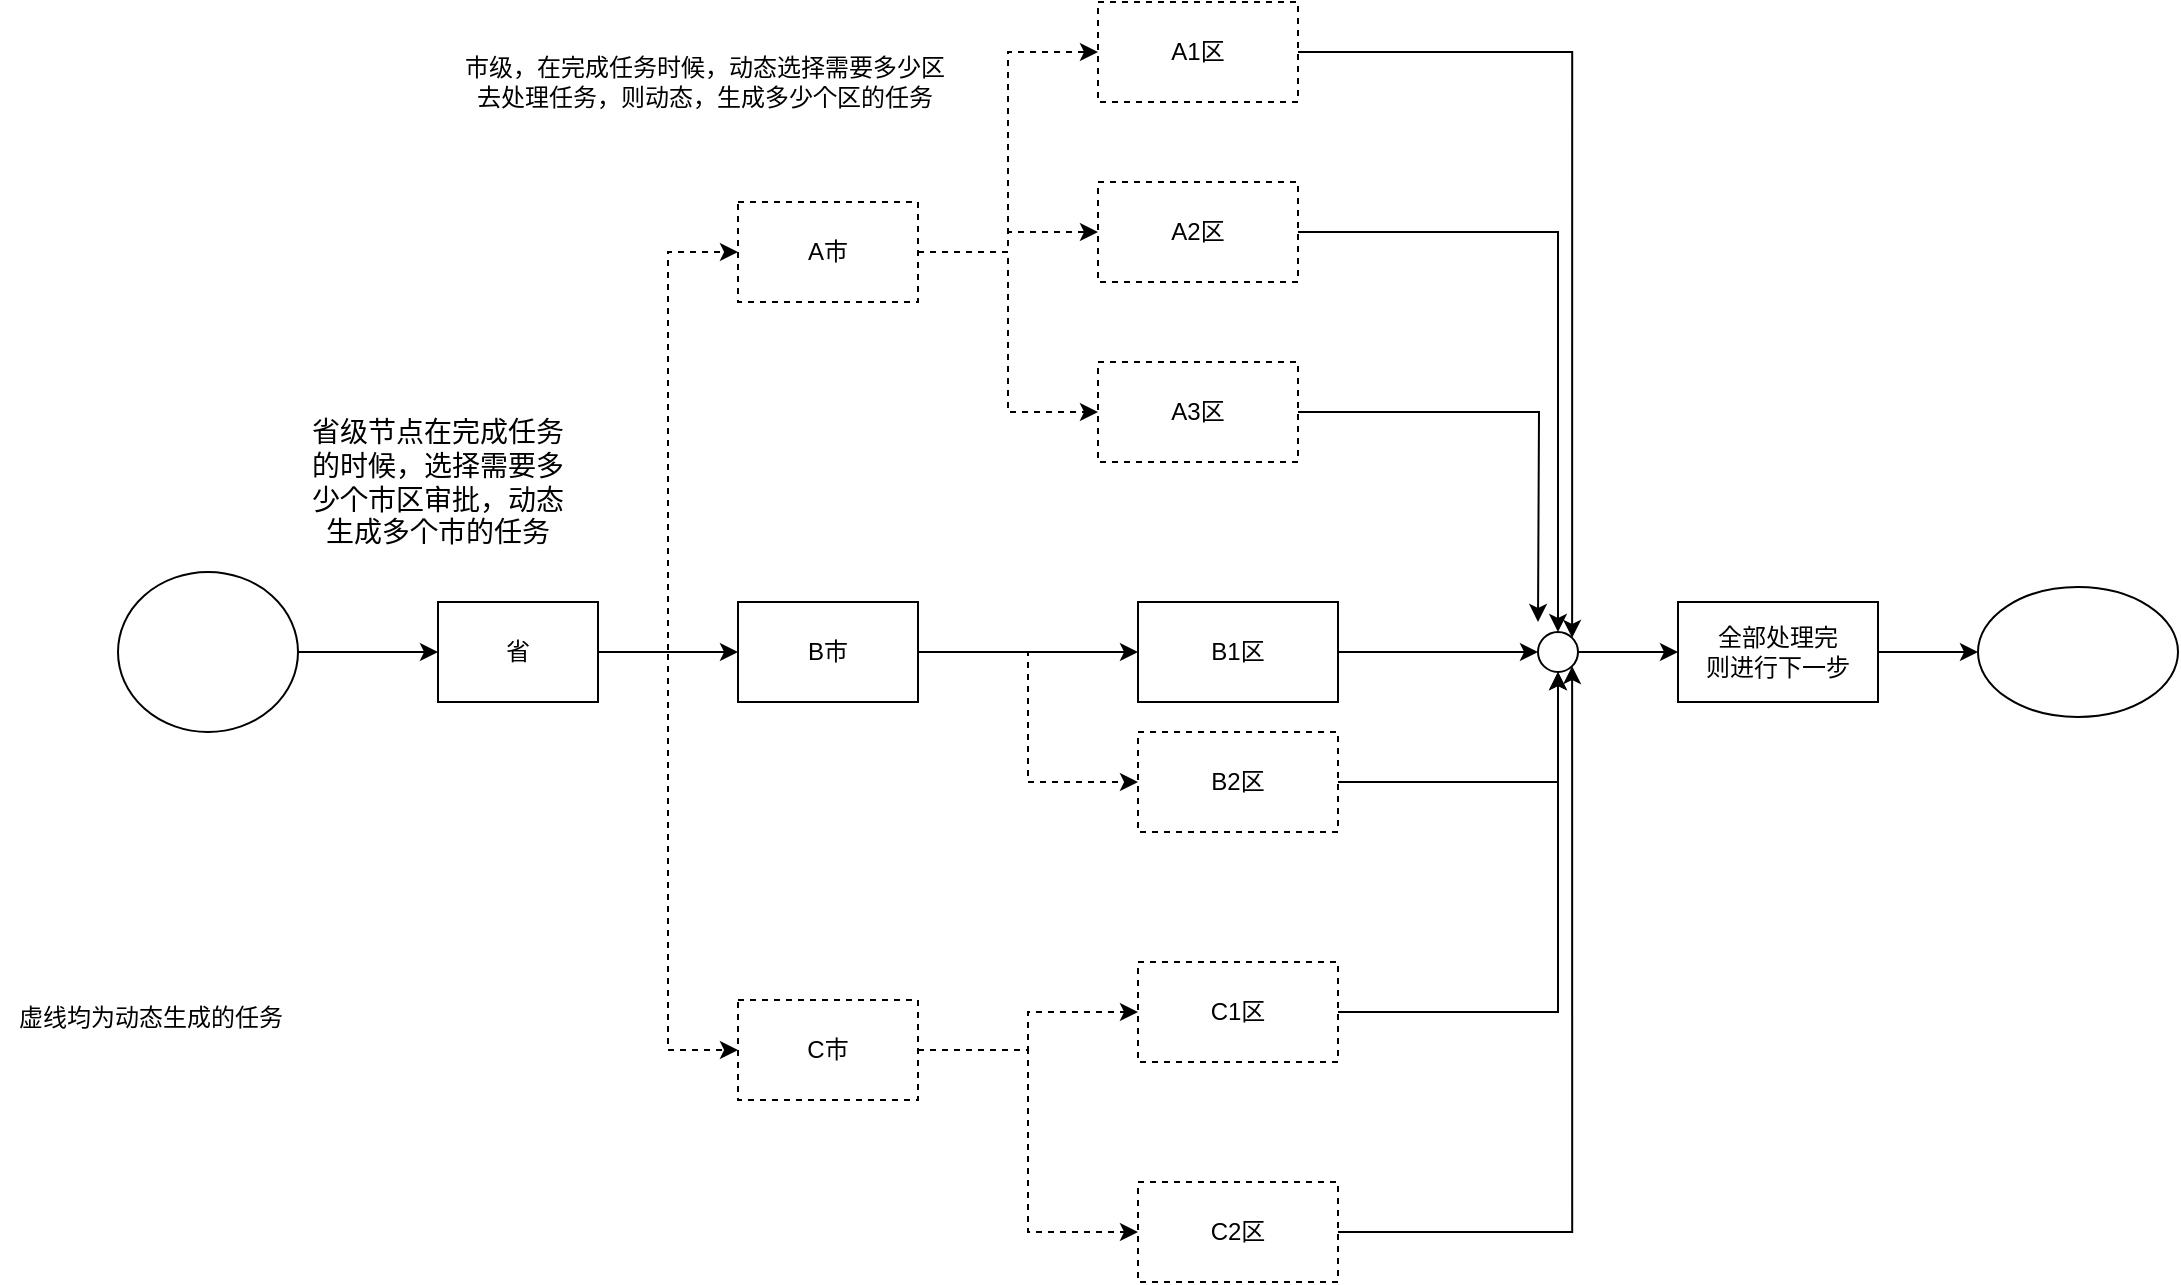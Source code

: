 <mxfile version="12.4.3" type="github" pages="1"><diagram id="Hj8zmeA7K8uZ-p57tDc3" name="第 1 页"><mxGraphModel dx="1701" dy="829" grid="1" gridSize="10" guides="1" tooltips="1" connect="1" arrows="1" fold="1" page="1" pageScale="1" pageWidth="827" pageHeight="1169" math="0" shadow="0"><root><mxCell id="0"/><mxCell id="1" parent="0"/><mxCell id="93hpPOwCiDvcH_DCKaq7-40" style="edgeStyle=orthogonalEdgeStyle;rounded=0;orthogonalLoop=1;jettySize=auto;html=1;" edge="1" parent="1" source="93hpPOwCiDvcH_DCKaq7-32" target="93hpPOwCiDvcH_DCKaq7-33"><mxGeometry relative="1" as="geometry"/></mxCell><mxCell id="93hpPOwCiDvcH_DCKaq7-32" value="" style="ellipse;whiteSpace=wrap;html=1;" vertex="1" parent="1"><mxGeometry x="110" y="345" width="90" height="80" as="geometry"/></mxCell><mxCell id="93hpPOwCiDvcH_DCKaq7-41" style="edgeStyle=orthogonalEdgeStyle;rounded=0;orthogonalLoop=1;jettySize=auto;html=1;entryX=0;entryY=0.5;entryDx=0;entryDy=0;" edge="1" parent="1" source="93hpPOwCiDvcH_DCKaq7-33" target="93hpPOwCiDvcH_DCKaq7-34"><mxGeometry relative="1" as="geometry"/></mxCell><mxCell id="93hpPOwCiDvcH_DCKaq7-55" style="edgeStyle=orthogonalEdgeStyle;rounded=0;orthogonalLoop=1;jettySize=auto;html=1;entryX=0;entryY=0.5;entryDx=0;entryDy=0;dashed=1;" edge="1" parent="1" source="93hpPOwCiDvcH_DCKaq7-33" target="93hpPOwCiDvcH_DCKaq7-44"><mxGeometry relative="1" as="geometry"/></mxCell><mxCell id="93hpPOwCiDvcH_DCKaq7-56" style="edgeStyle=orthogonalEdgeStyle;rounded=0;orthogonalLoop=1;jettySize=auto;html=1;entryX=0;entryY=0.5;entryDx=0;entryDy=0;dashed=1;" edge="1" parent="1" source="93hpPOwCiDvcH_DCKaq7-33" target="93hpPOwCiDvcH_DCKaq7-45"><mxGeometry relative="1" as="geometry"/></mxCell><mxCell id="93hpPOwCiDvcH_DCKaq7-33" value="省" style="rounded=0;whiteSpace=wrap;html=1;" vertex="1" parent="1"><mxGeometry x="270" y="360" width="80" height="50" as="geometry"/></mxCell><mxCell id="93hpPOwCiDvcH_DCKaq7-42" style="edgeStyle=orthogonalEdgeStyle;rounded=0;orthogonalLoop=1;jettySize=auto;html=1;" edge="1" parent="1" source="93hpPOwCiDvcH_DCKaq7-34" target="93hpPOwCiDvcH_DCKaq7-35"><mxGeometry relative="1" as="geometry"/></mxCell><mxCell id="93hpPOwCiDvcH_DCKaq7-59" style="edgeStyle=orthogonalEdgeStyle;rounded=0;orthogonalLoop=1;jettySize=auto;html=1;entryX=0;entryY=0.5;entryDx=0;entryDy=0;strokeColor=#000000;dashed=1;" edge="1" parent="1" source="93hpPOwCiDvcH_DCKaq7-34" target="93hpPOwCiDvcH_DCKaq7-49"><mxGeometry relative="1" as="geometry"/></mxCell><mxCell id="93hpPOwCiDvcH_DCKaq7-34" value="B市" style="rounded=0;whiteSpace=wrap;html=1;" vertex="1" parent="1"><mxGeometry x="420" y="360" width="90" height="50" as="geometry"/></mxCell><mxCell id="93hpPOwCiDvcH_DCKaq7-37" value="" style="edgeStyle=orthogonalEdgeStyle;rounded=0;orthogonalLoop=1;jettySize=auto;html=1;" edge="1" parent="1" source="93hpPOwCiDvcH_DCKaq7-64" target="93hpPOwCiDvcH_DCKaq7-36"><mxGeometry relative="1" as="geometry"/></mxCell><mxCell id="93hpPOwCiDvcH_DCKaq7-35" value="B1区" style="rounded=0;whiteSpace=wrap;html=1;" vertex="1" parent="1"><mxGeometry x="620" y="360" width="100" height="50" as="geometry"/></mxCell><mxCell id="93hpPOwCiDvcH_DCKaq7-39" style="edgeStyle=orthogonalEdgeStyle;rounded=0;orthogonalLoop=1;jettySize=auto;html=1;" edge="1" parent="1" source="93hpPOwCiDvcH_DCKaq7-36" target="93hpPOwCiDvcH_DCKaq7-38"><mxGeometry relative="1" as="geometry"/></mxCell><mxCell id="93hpPOwCiDvcH_DCKaq7-36" value="全部处理完&lt;br&gt;则进行下一步" style="rounded=0;whiteSpace=wrap;html=1;" vertex="1" parent="1"><mxGeometry x="890" y="360" width="100" height="50" as="geometry"/></mxCell><mxCell id="93hpPOwCiDvcH_DCKaq7-38" value="" style="ellipse;whiteSpace=wrap;html=1;" vertex="1" parent="1"><mxGeometry x="1040" y="352.5" width="100" height="65" as="geometry"/></mxCell><mxCell id="93hpPOwCiDvcH_DCKaq7-52" style="edgeStyle=orthogonalEdgeStyle;rounded=0;orthogonalLoop=1;jettySize=auto;html=1;entryX=0;entryY=0.5;entryDx=0;entryDy=0;dashed=1;" edge="1" parent="1" source="93hpPOwCiDvcH_DCKaq7-44" target="93hpPOwCiDvcH_DCKaq7-48"><mxGeometry relative="1" as="geometry"/></mxCell><mxCell id="93hpPOwCiDvcH_DCKaq7-53" style="edgeStyle=orthogonalEdgeStyle;rounded=0;orthogonalLoop=1;jettySize=auto;html=1;entryX=0;entryY=0.5;entryDx=0;entryDy=0;dashed=1;" edge="1" parent="1" source="93hpPOwCiDvcH_DCKaq7-44" target="93hpPOwCiDvcH_DCKaq7-47"><mxGeometry relative="1" as="geometry"/></mxCell><mxCell id="93hpPOwCiDvcH_DCKaq7-54" style="edgeStyle=orthogonalEdgeStyle;rounded=0;orthogonalLoop=1;jettySize=auto;html=1;entryX=0;entryY=0.5;entryDx=0;entryDy=0;dashed=1;" edge="1" parent="1" source="93hpPOwCiDvcH_DCKaq7-44" target="93hpPOwCiDvcH_DCKaq7-46"><mxGeometry relative="1" as="geometry"/></mxCell><mxCell id="93hpPOwCiDvcH_DCKaq7-44" value="A市" style="rounded=0;whiteSpace=wrap;html=1;dashed=1;" vertex="1" parent="1"><mxGeometry x="420" y="160" width="90" height="50" as="geometry"/></mxCell><mxCell id="93hpPOwCiDvcH_DCKaq7-57" style="edgeStyle=orthogonalEdgeStyle;rounded=0;orthogonalLoop=1;jettySize=auto;html=1;dashed=1;" edge="1" parent="1" source="93hpPOwCiDvcH_DCKaq7-45" target="93hpPOwCiDvcH_DCKaq7-51"><mxGeometry relative="1" as="geometry"/></mxCell><mxCell id="93hpPOwCiDvcH_DCKaq7-58" style="edgeStyle=orthogonalEdgeStyle;rounded=0;orthogonalLoop=1;jettySize=auto;html=1;entryX=0;entryY=0.5;entryDx=0;entryDy=0;dashed=1;" edge="1" parent="1" source="93hpPOwCiDvcH_DCKaq7-45" target="93hpPOwCiDvcH_DCKaq7-50"><mxGeometry relative="1" as="geometry"/></mxCell><mxCell id="93hpPOwCiDvcH_DCKaq7-45" value="C市" style="rounded=0;whiteSpace=wrap;html=1;dashed=1;" vertex="1" parent="1"><mxGeometry x="420" y="559" width="90" height="50" as="geometry"/></mxCell><mxCell id="93hpPOwCiDvcH_DCKaq7-69" style="edgeStyle=orthogonalEdgeStyle;rounded=0;orthogonalLoop=1;jettySize=auto;html=1;" edge="1" parent="1" source="93hpPOwCiDvcH_DCKaq7-46"><mxGeometry relative="1" as="geometry"><mxPoint x="820" y="370" as="targetPoint"/></mxGeometry></mxCell><mxCell id="93hpPOwCiDvcH_DCKaq7-46" value="A3区" style="rounded=0;whiteSpace=wrap;html=1;dashed=1;" vertex="1" parent="1"><mxGeometry x="600" y="240" width="100" height="50" as="geometry"/></mxCell><mxCell id="93hpPOwCiDvcH_DCKaq7-68" style="edgeStyle=orthogonalEdgeStyle;rounded=0;orthogonalLoop=1;jettySize=auto;html=1;entryX=0.5;entryY=0;entryDx=0;entryDy=0;" edge="1" parent="1" source="93hpPOwCiDvcH_DCKaq7-47" target="93hpPOwCiDvcH_DCKaq7-64"><mxGeometry relative="1" as="geometry"/></mxCell><mxCell id="93hpPOwCiDvcH_DCKaq7-47" value="A2区" style="rounded=0;whiteSpace=wrap;html=1;dashed=1;" vertex="1" parent="1"><mxGeometry x="600" y="150" width="100" height="50" as="geometry"/></mxCell><mxCell id="93hpPOwCiDvcH_DCKaq7-67" style="edgeStyle=orthogonalEdgeStyle;rounded=0;orthogonalLoop=1;jettySize=auto;html=1;entryX=1;entryY=0;entryDx=0;entryDy=0;" edge="1" parent="1" source="93hpPOwCiDvcH_DCKaq7-48" target="93hpPOwCiDvcH_DCKaq7-64"><mxGeometry relative="1" as="geometry"/></mxCell><mxCell id="93hpPOwCiDvcH_DCKaq7-48" value="A1区" style="rounded=0;whiteSpace=wrap;html=1;dashed=1;" vertex="1" parent="1"><mxGeometry x="600" y="60" width="100" height="50" as="geometry"/></mxCell><mxCell id="93hpPOwCiDvcH_DCKaq7-70" style="edgeStyle=orthogonalEdgeStyle;rounded=0;orthogonalLoop=1;jettySize=auto;html=1;entryX=0.5;entryY=1;entryDx=0;entryDy=0;" edge="1" parent="1" source="93hpPOwCiDvcH_DCKaq7-49" target="93hpPOwCiDvcH_DCKaq7-64"><mxGeometry relative="1" as="geometry"/></mxCell><mxCell id="93hpPOwCiDvcH_DCKaq7-49" value="B2区" style="rounded=0;whiteSpace=wrap;html=1;dashed=1;" vertex="1" parent="1"><mxGeometry x="620" y="425" width="100" height="50" as="geometry"/></mxCell><mxCell id="93hpPOwCiDvcH_DCKaq7-72" style="edgeStyle=orthogonalEdgeStyle;rounded=0;orthogonalLoop=1;jettySize=auto;html=1;entryX=1;entryY=1;entryDx=0;entryDy=0;" edge="1" parent="1" source="93hpPOwCiDvcH_DCKaq7-50" target="93hpPOwCiDvcH_DCKaq7-64"><mxGeometry relative="1" as="geometry"/></mxCell><mxCell id="93hpPOwCiDvcH_DCKaq7-50" value="C2区" style="rounded=0;whiteSpace=wrap;html=1;dashed=1;" vertex="1" parent="1"><mxGeometry x="620" y="650" width="100" height="50" as="geometry"/></mxCell><mxCell id="93hpPOwCiDvcH_DCKaq7-71" style="edgeStyle=orthogonalEdgeStyle;rounded=0;orthogonalLoop=1;jettySize=auto;html=1;entryX=0.5;entryY=1;entryDx=0;entryDy=0;" edge="1" parent="1" source="93hpPOwCiDvcH_DCKaq7-51" target="93hpPOwCiDvcH_DCKaq7-64"><mxGeometry relative="1" as="geometry"/></mxCell><mxCell id="93hpPOwCiDvcH_DCKaq7-51" value="C1区" style="rounded=0;whiteSpace=wrap;html=1;dashed=1;" vertex="1" parent="1"><mxGeometry x="620" y="540" width="100" height="50" as="geometry"/></mxCell><mxCell id="93hpPOwCiDvcH_DCKaq7-64" value="" style="ellipse;whiteSpace=wrap;html=1;aspect=fixed;" vertex="1" parent="1"><mxGeometry x="820" y="375" width="20" height="20" as="geometry"/></mxCell><mxCell id="93hpPOwCiDvcH_DCKaq7-65" value="" style="edgeStyle=orthogonalEdgeStyle;rounded=0;orthogonalLoop=1;jettySize=auto;html=1;" edge="1" parent="1" source="93hpPOwCiDvcH_DCKaq7-35" target="93hpPOwCiDvcH_DCKaq7-64"><mxGeometry relative="1" as="geometry"><mxPoint x="720" y="385" as="sourcePoint"/><mxPoint x="890" y="385" as="targetPoint"/></mxGeometry></mxCell><mxCell id="93hpPOwCiDvcH_DCKaq7-73" value="&lt;font style=&quot;font-size: 14px&quot;&gt;省级节点在完成任务的时候，选择需要多少个市区审批，动态生成多个市的任务&lt;/font&gt;" style="text;html=1;strokeColor=none;fillColor=none;align=center;verticalAlign=middle;whiteSpace=wrap;rounded=0;dashed=1;" vertex="1" parent="1"><mxGeometry x="200" y="260" width="140" height="80" as="geometry"/></mxCell><mxCell id="93hpPOwCiDvcH_DCKaq7-74" value="市级，在完成任务时候，动态选择需要多少区&lt;br&gt;去处理任务，则动态，生成多少个区的任务" style="text;html=1;align=center;verticalAlign=middle;resizable=0;points=[];;autosize=1;" vertex="1" parent="1"><mxGeometry x="273" y="85" width="260" height="30" as="geometry"/></mxCell><mxCell id="93hpPOwCiDvcH_DCKaq7-75" value="虚线均为动态生成的任务" style="text;html=1;align=center;verticalAlign=middle;resizable=0;points=[];;autosize=1;" vertex="1" parent="1"><mxGeometry x="51" y="558" width="150" height="20" as="geometry"/></mxCell></root></mxGraphModel></diagram></mxfile>